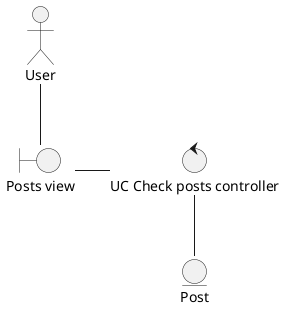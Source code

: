 @startuml consultar publicaciones
actor User
boundary "Posts view" as view
User--view 
control "UC Check posts controller" as controller
view-r-controller 
entity "Post" as P
controller--P 
@enduml